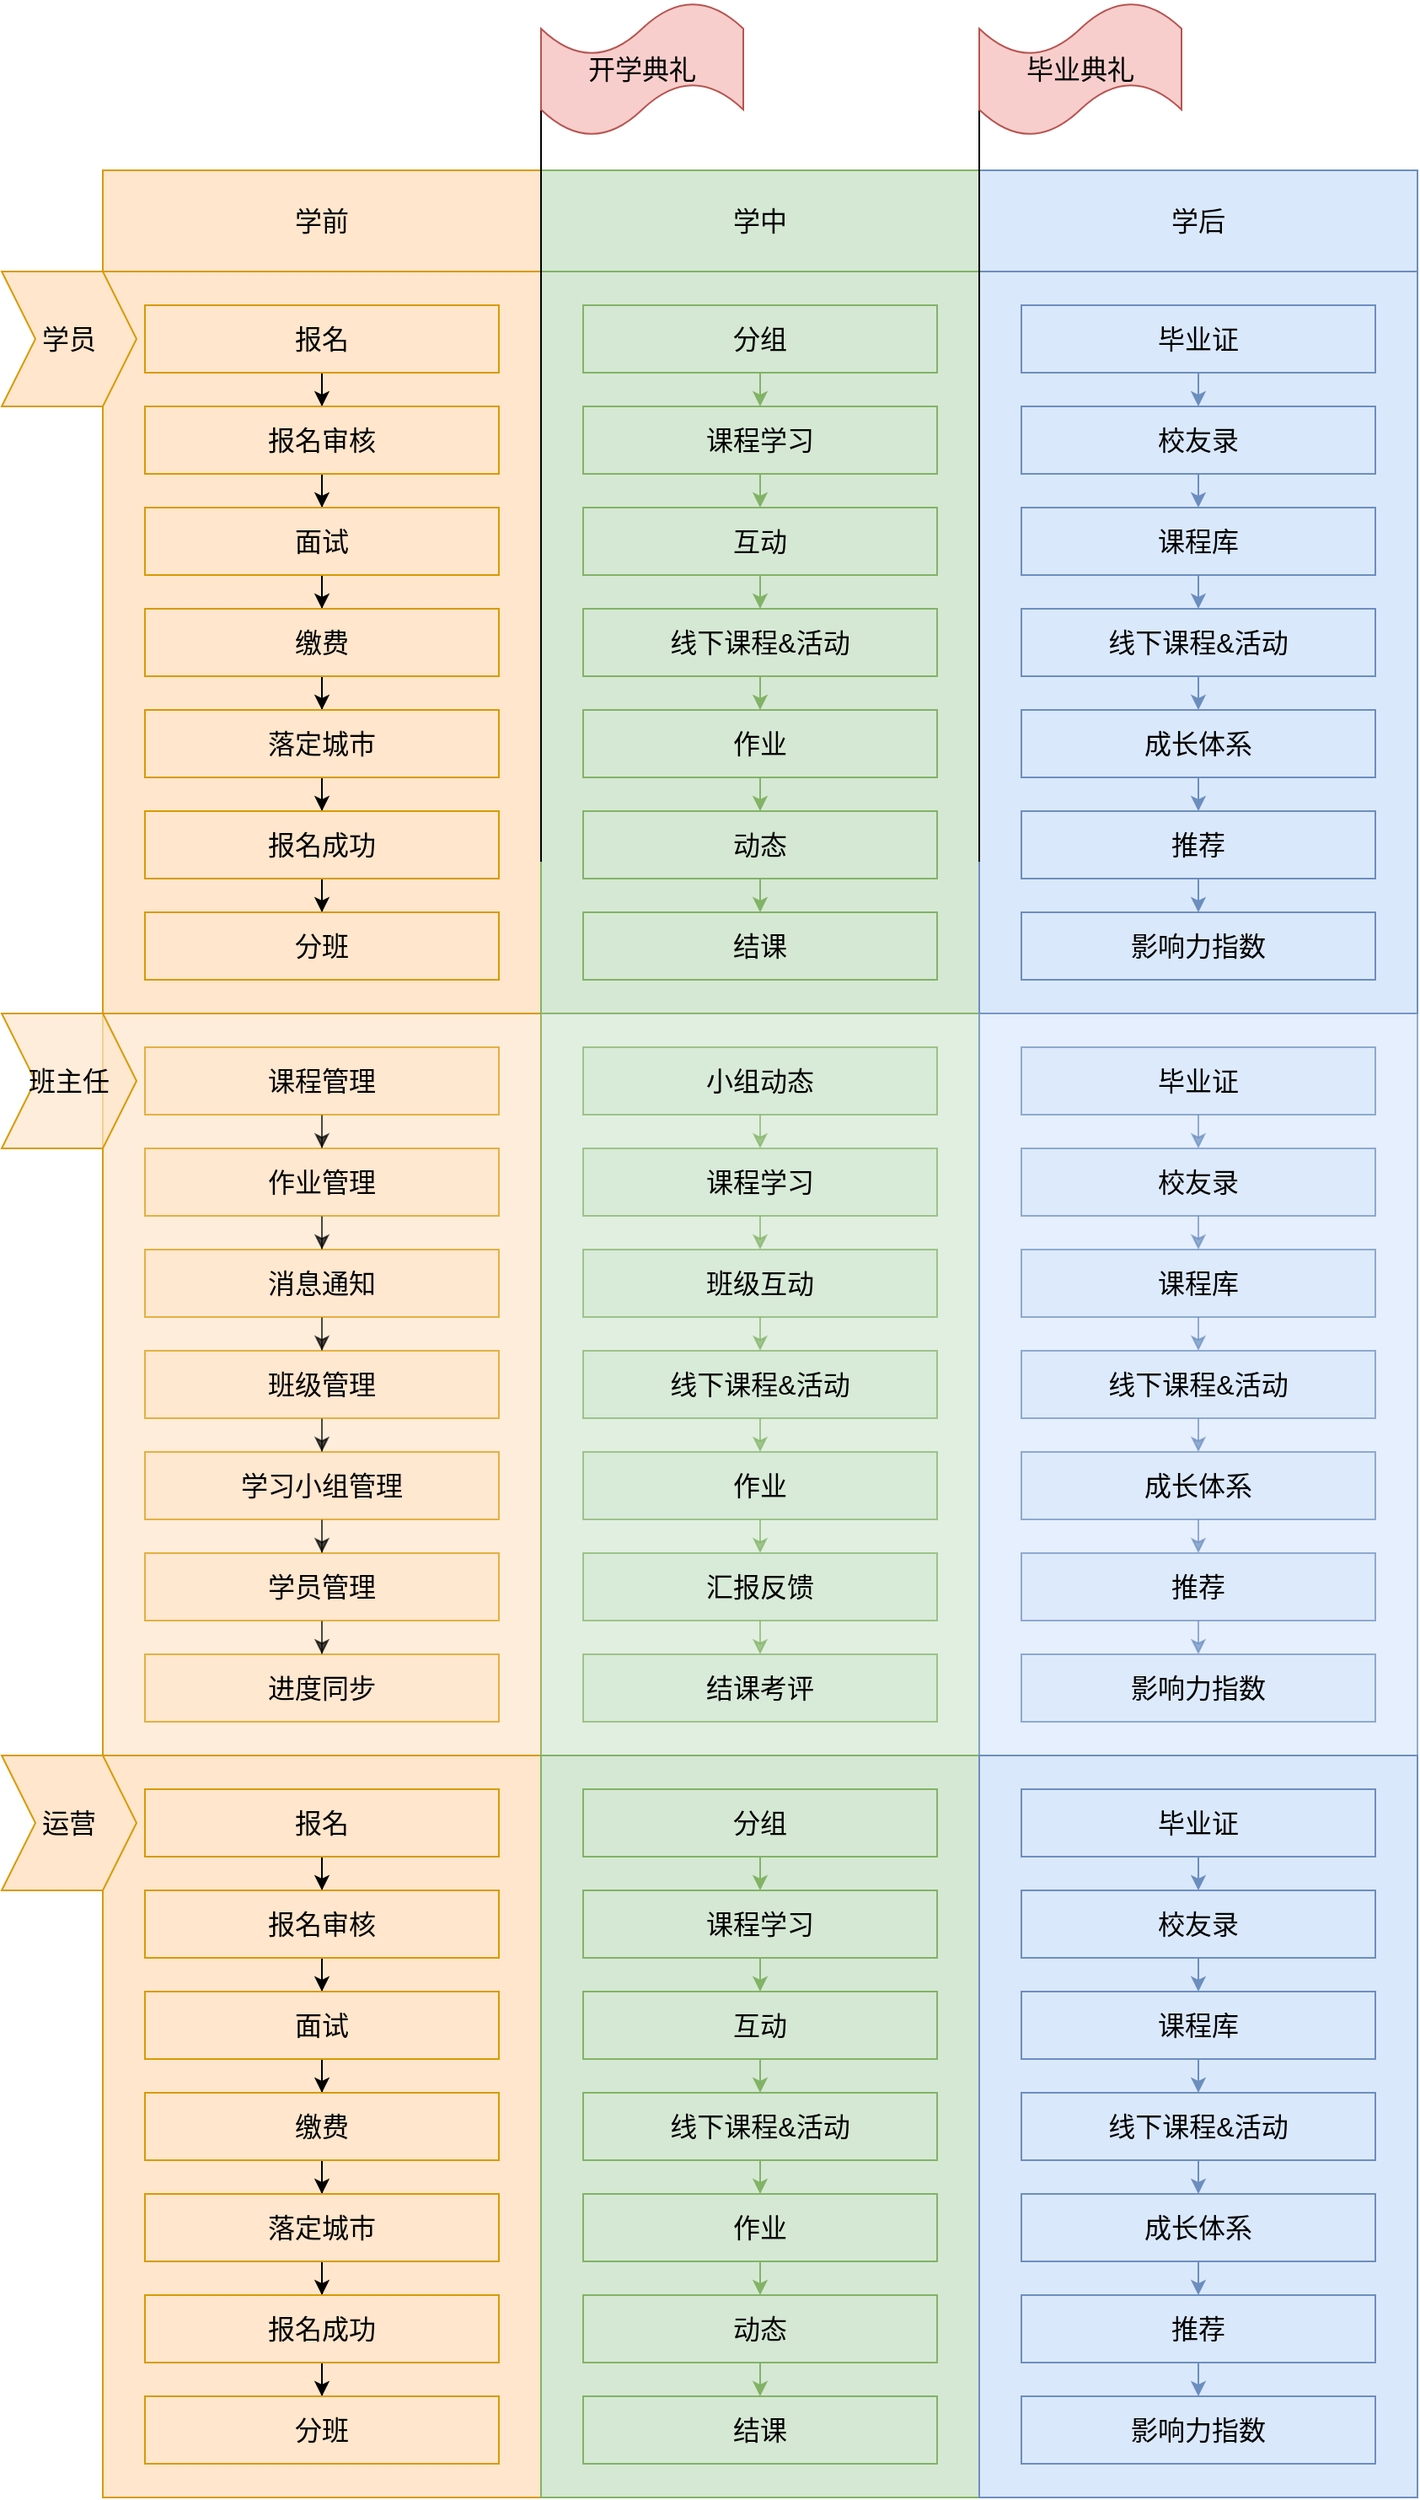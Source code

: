 <mxfile version="10.4.9" type="github"><diagram id="4RArZqrfZ94HjY8Z2qtp" name="第 1 页"><mxGraphModel dx="1926" dy="650" grid="1" gridSize="10" guides="1" tooltips="1" connect="1" arrows="1" fold="1" page="1" pageScale="1" pageWidth="827" pageHeight="1169" math="0" shadow="0"><root><mxCell id="0"/><mxCell id="1" parent="0"/><mxCell id="rx_fyqNEMt7b3Eymj_nM-1" value="" style="rounded=0;whiteSpace=wrap;html=1;fillColor=#ffe6cc;strokeColor=#d79b00;" vertex="1" parent="1"><mxGeometry x="20" y="180" width="260" height="440" as="geometry"/></mxCell><mxCell id="rx_fyqNEMt7b3Eymj_nM-2" value="" style="rounded=0;whiteSpace=wrap;html=1;fillColor=#d5e8d4;strokeColor=#82b366;" vertex="1" parent="1"><mxGeometry x="280" y="180" width="260" height="440" as="geometry"/></mxCell><mxCell id="rx_fyqNEMt7b3Eymj_nM-3" value="" style="rounded=0;whiteSpace=wrap;html=1;fillColor=#dae8fc;strokeColor=#6c8ebf;" vertex="1" parent="1"><mxGeometry x="540" y="180" width="260" height="440" as="geometry"/></mxCell><mxCell id="rx_fyqNEMt7b3Eymj_nM-7" value="学前" style="rounded=0;whiteSpace=wrap;html=1;fillColor=#ffe6cc;strokeColor=#d79b00;fontSize=16;" vertex="1" parent="1"><mxGeometry x="20" y="120" width="260" height="60" as="geometry"/></mxCell><mxCell id="rx_fyqNEMt7b3Eymj_nM-8" value="学中" style="rounded=0;whiteSpace=wrap;html=1;fillColor=#d5e8d4;strokeColor=#82b366;fontSize=16;" vertex="1" parent="1"><mxGeometry x="280" y="120" width="260" height="60" as="geometry"/></mxCell><mxCell id="rx_fyqNEMt7b3Eymj_nM-9" value="学后" style="rounded=0;whiteSpace=wrap;html=1;fillColor=#dae8fc;strokeColor=#6c8ebf;fontSize=16;" vertex="1" parent="1"><mxGeometry x="540" y="120" width="260" height="60" as="geometry"/></mxCell><mxCell id="rx_fyqNEMt7b3Eymj_nM-10" value="" style="endArrow=none;html=1;fontSize=16;" edge="1" parent="1"><mxGeometry width="50" height="50" relative="1" as="geometry"><mxPoint x="280" y="40" as="sourcePoint"/><mxPoint x="280" y="530" as="targetPoint"/></mxGeometry></mxCell><mxCell id="rx_fyqNEMt7b3Eymj_nM-11" value="" style="endArrow=none;html=1;fontSize=16;" edge="1" parent="1"><mxGeometry width="50" height="50" relative="1" as="geometry"><mxPoint x="540" y="40" as="sourcePoint"/><mxPoint x="540" y="530" as="targetPoint"/></mxGeometry></mxCell><mxCell id="rx_fyqNEMt7b3Eymj_nM-12" value="开学典礼" style="shape=tape;whiteSpace=wrap;html=1;fontSize=16;fillColor=#f8cecc;strokeColor=#b85450;" vertex="1" parent="1"><mxGeometry x="280" y="20" width="120" height="80" as="geometry"/></mxCell><mxCell id="rx_fyqNEMt7b3Eymj_nM-13" value="毕业典礼" style="shape=tape;whiteSpace=wrap;html=1;fontSize=16;fillColor=#f8cecc;strokeColor=#b85450;" vertex="1" parent="1"><mxGeometry x="540" y="20" width="120" height="80" as="geometry"/></mxCell><mxCell id="rx_fyqNEMt7b3Eymj_nM-14" value="学员" style="shape=step;perimeter=stepPerimeter;whiteSpace=wrap;html=1;fixedSize=1;fontSize=16;fillColor=#ffe6cc;strokeColor=#d79b00;" vertex="1" parent="1"><mxGeometry x="-40" y="180" width="80" height="80" as="geometry"/></mxCell><mxCell id="rx_fyqNEMt7b3Eymj_nM-18" value="" style="edgeStyle=orthogonalEdgeStyle;rounded=0;orthogonalLoop=1;jettySize=auto;html=1;fontSize=16;fontColor=#FF9999;" edge="1" parent="1" source="rx_fyqNEMt7b3Eymj_nM-15" target="rx_fyqNEMt7b3Eymj_nM-17"><mxGeometry relative="1" as="geometry"/></mxCell><mxCell id="rx_fyqNEMt7b3Eymj_nM-15" value="报名" style="rounded=0;whiteSpace=wrap;html=1;fontSize=16;fillColor=#ffe6cc;strokeColor=#d79b00;" vertex="1" parent="1"><mxGeometry x="45" y="200" width="210" height="40" as="geometry"/></mxCell><mxCell id="rx_fyqNEMt7b3Eymj_nM-20" value="" style="edgeStyle=orthogonalEdgeStyle;rounded=0;orthogonalLoop=1;jettySize=auto;html=1;fontSize=16;fontColor=#FF9999;" edge="1" parent="1" source="rx_fyqNEMt7b3Eymj_nM-17" target="rx_fyqNEMt7b3Eymj_nM-19"><mxGeometry relative="1" as="geometry"/></mxCell><mxCell id="rx_fyqNEMt7b3Eymj_nM-17" value="报名审核" style="rounded=0;whiteSpace=wrap;html=1;fontSize=16;fillColor=#ffe6cc;strokeColor=#d79b00;" vertex="1" parent="1"><mxGeometry x="45" y="260" width="210" height="40" as="geometry"/></mxCell><mxCell id="rx_fyqNEMt7b3Eymj_nM-22" value="" style="edgeStyle=orthogonalEdgeStyle;rounded=0;orthogonalLoop=1;jettySize=auto;html=1;fontSize=16;fontColor=#FF9999;" edge="1" parent="1" source="rx_fyqNEMt7b3Eymj_nM-19" target="rx_fyqNEMt7b3Eymj_nM-21"><mxGeometry relative="1" as="geometry"/></mxCell><mxCell id="rx_fyqNEMt7b3Eymj_nM-19" value="面试" style="rounded=0;whiteSpace=wrap;html=1;fontSize=16;fillColor=#ffe6cc;strokeColor=#d79b00;" vertex="1" parent="1"><mxGeometry x="45" y="320" width="210" height="40" as="geometry"/></mxCell><mxCell id="rx_fyqNEMt7b3Eymj_nM-24" value="" style="edgeStyle=orthogonalEdgeStyle;rounded=0;orthogonalLoop=1;jettySize=auto;html=1;fontSize=16;fontColor=#FF9999;" edge="1" parent="1" source="rx_fyqNEMt7b3Eymj_nM-21" target="rx_fyqNEMt7b3Eymj_nM-23"><mxGeometry relative="1" as="geometry"/></mxCell><mxCell id="rx_fyqNEMt7b3Eymj_nM-21" value="缴费" style="rounded=0;whiteSpace=wrap;html=1;fontSize=16;fillColor=#ffe6cc;strokeColor=#d79b00;" vertex="1" parent="1"><mxGeometry x="45" y="380" width="210" height="40" as="geometry"/></mxCell><mxCell id="rx_fyqNEMt7b3Eymj_nM-26" value="" style="edgeStyle=orthogonalEdgeStyle;rounded=0;orthogonalLoop=1;jettySize=auto;html=1;fontSize=16;fontColor=#FF9999;" edge="1" parent="1" source="rx_fyqNEMt7b3Eymj_nM-23" target="rx_fyqNEMt7b3Eymj_nM-25"><mxGeometry relative="1" as="geometry"/></mxCell><mxCell id="rx_fyqNEMt7b3Eymj_nM-23" value="落定城市" style="rounded=0;whiteSpace=wrap;html=1;fontSize=16;fillColor=#ffe6cc;strokeColor=#d79b00;" vertex="1" parent="1"><mxGeometry x="45" y="440" width="210" height="40" as="geometry"/></mxCell><mxCell id="rx_fyqNEMt7b3Eymj_nM-28" value="" style="edgeStyle=orthogonalEdgeStyle;rounded=0;orthogonalLoop=1;jettySize=auto;html=1;fontSize=16;fontColor=#FF9999;" edge="1" parent="1" source="rx_fyqNEMt7b3Eymj_nM-25" target="rx_fyqNEMt7b3Eymj_nM-27"><mxGeometry relative="1" as="geometry"/></mxCell><mxCell id="rx_fyqNEMt7b3Eymj_nM-25" value="报名成功" style="rounded=0;whiteSpace=wrap;html=1;fontSize=16;fillColor=#ffe6cc;strokeColor=#d79b00;" vertex="1" parent="1"><mxGeometry x="45" y="500" width="210" height="40" as="geometry"/></mxCell><mxCell id="rx_fyqNEMt7b3Eymj_nM-27" value="分班" style="rounded=0;whiteSpace=wrap;html=1;fontSize=16;fillColor=#ffe6cc;strokeColor=#d79b00;" vertex="1" parent="1"><mxGeometry x="45" y="560" width="210" height="40" as="geometry"/></mxCell><mxCell id="rx_fyqNEMt7b3Eymj_nM-38" style="edgeStyle=orthogonalEdgeStyle;rounded=0;orthogonalLoop=1;jettySize=auto;html=1;exitX=0.5;exitY=1;exitDx=0;exitDy=0;entryX=0.5;entryY=0;entryDx=0;entryDy=0;fontSize=16;fontColor=#FF9999;fillColor=#d5e8d4;strokeColor=#82b366;" edge="1" parent="1" source="rx_fyqNEMt7b3Eymj_nM-31" target="rx_fyqNEMt7b3Eymj_nM-32"><mxGeometry relative="1" as="geometry"/></mxCell><mxCell id="rx_fyqNEMt7b3Eymj_nM-31" value="分组" style="rounded=0;whiteSpace=wrap;html=1;fontSize=16;fillColor=#d5e8d4;strokeColor=#82b366;" vertex="1" parent="1"><mxGeometry x="305" y="200" width="210" height="40" as="geometry"/></mxCell><mxCell id="rx_fyqNEMt7b3Eymj_nM-40" style="edgeStyle=orthogonalEdgeStyle;rounded=0;orthogonalLoop=1;jettySize=auto;html=1;exitX=0.5;exitY=1;exitDx=0;exitDy=0;entryX=0.5;entryY=0;entryDx=0;entryDy=0;fontSize=16;fontColor=#FF9999;fillColor=#d5e8d4;strokeColor=#82b366;" edge="1" parent="1" source="rx_fyqNEMt7b3Eymj_nM-32" target="rx_fyqNEMt7b3Eymj_nM-33"><mxGeometry relative="1" as="geometry"/></mxCell><mxCell id="rx_fyqNEMt7b3Eymj_nM-32" value="课程学习" style="rounded=0;whiteSpace=wrap;html=1;fontSize=16;fillColor=#d5e8d4;strokeColor=#82b366;" vertex="1" parent="1"><mxGeometry x="305" y="260" width="210" height="40" as="geometry"/></mxCell><mxCell id="rx_fyqNEMt7b3Eymj_nM-41" style="edgeStyle=orthogonalEdgeStyle;rounded=0;orthogonalLoop=1;jettySize=auto;html=1;exitX=0.5;exitY=1;exitDx=0;exitDy=0;entryX=0.5;entryY=0;entryDx=0;entryDy=0;fontSize=16;fontColor=#FF9999;fillColor=#d5e8d4;strokeColor=#82b366;" edge="1" parent="1" source="rx_fyqNEMt7b3Eymj_nM-33" target="rx_fyqNEMt7b3Eymj_nM-34"><mxGeometry relative="1" as="geometry"/></mxCell><mxCell id="rx_fyqNEMt7b3Eymj_nM-33" value="互动" style="rounded=0;whiteSpace=wrap;html=1;fontSize=16;fillColor=#d5e8d4;strokeColor=#82b366;" vertex="1" parent="1"><mxGeometry x="305" y="320" width="210" height="40" as="geometry"/></mxCell><mxCell id="rx_fyqNEMt7b3Eymj_nM-42" style="edgeStyle=orthogonalEdgeStyle;rounded=0;orthogonalLoop=1;jettySize=auto;html=1;exitX=0.5;exitY=1;exitDx=0;exitDy=0;entryX=0.5;entryY=0;entryDx=0;entryDy=0;fontSize=16;fontColor=#FF9999;fillColor=#d5e8d4;strokeColor=#82b366;" edge="1" parent="1" source="rx_fyqNEMt7b3Eymj_nM-34" target="rx_fyqNEMt7b3Eymj_nM-35"><mxGeometry relative="1" as="geometry"/></mxCell><mxCell id="rx_fyqNEMt7b3Eymj_nM-34" value="线下课程&amp;amp;活动" style="rounded=0;whiteSpace=wrap;html=1;fontSize=16;fillColor=#d5e8d4;strokeColor=#82b366;" vertex="1" parent="1"><mxGeometry x="305" y="380" width="210" height="40" as="geometry"/></mxCell><mxCell id="rx_fyqNEMt7b3Eymj_nM-43" style="edgeStyle=orthogonalEdgeStyle;rounded=0;orthogonalLoop=1;jettySize=auto;html=1;exitX=0.5;exitY=1;exitDx=0;exitDy=0;entryX=0.5;entryY=0;entryDx=0;entryDy=0;fontSize=16;fontColor=#FF9999;fillColor=#d5e8d4;strokeColor=#82b366;" edge="1" parent="1" source="rx_fyqNEMt7b3Eymj_nM-35" target="rx_fyqNEMt7b3Eymj_nM-36"><mxGeometry relative="1" as="geometry"/></mxCell><mxCell id="rx_fyqNEMt7b3Eymj_nM-35" value="作业" style="rounded=0;whiteSpace=wrap;html=1;fontSize=16;fillColor=#d5e8d4;strokeColor=#82b366;" vertex="1" parent="1"><mxGeometry x="305" y="440" width="210" height="40" as="geometry"/></mxCell><mxCell id="rx_fyqNEMt7b3Eymj_nM-44" style="edgeStyle=orthogonalEdgeStyle;rounded=0;orthogonalLoop=1;jettySize=auto;html=1;exitX=0.5;exitY=1;exitDx=0;exitDy=0;entryX=0.5;entryY=0;entryDx=0;entryDy=0;fontSize=16;fontColor=#FF9999;fillColor=#d5e8d4;strokeColor=#82b366;" edge="1" parent="1" source="rx_fyqNEMt7b3Eymj_nM-36" target="rx_fyqNEMt7b3Eymj_nM-37"><mxGeometry relative="1" as="geometry"/></mxCell><mxCell id="rx_fyqNEMt7b3Eymj_nM-36" value="动态" style="rounded=0;whiteSpace=wrap;html=1;fontSize=16;fillColor=#d5e8d4;strokeColor=#82b366;" vertex="1" parent="1"><mxGeometry x="305" y="500" width="210" height="40" as="geometry"/></mxCell><mxCell id="rx_fyqNEMt7b3Eymj_nM-37" value="结课" style="rounded=0;whiteSpace=wrap;html=1;fontSize=16;fillColor=#d5e8d4;strokeColor=#82b366;" vertex="1" parent="1"><mxGeometry x="305" y="560" width="210" height="40" as="geometry"/></mxCell><mxCell id="rx_fyqNEMt7b3Eymj_nM-62" style="edgeStyle=orthogonalEdgeStyle;rounded=0;orthogonalLoop=1;jettySize=auto;html=1;exitX=0.5;exitY=1;exitDx=0;exitDy=0;entryX=0.5;entryY=0;entryDx=0;entryDy=0;fontSize=16;fontColor=#FF9999;fillColor=#dae8fc;strokeColor=#6c8ebf;" edge="1" source="rx_fyqNEMt7b3Eymj_nM-63" target="rx_fyqNEMt7b3Eymj_nM-65" parent="1"><mxGeometry relative="1" as="geometry"/></mxCell><mxCell id="rx_fyqNEMt7b3Eymj_nM-63" value="毕业证" style="rounded=0;whiteSpace=wrap;html=1;fontSize=16;fillColor=#dae8fc;strokeColor=#6c8ebf;" vertex="1" parent="1"><mxGeometry x="565" y="200" width="210" height="40" as="geometry"/></mxCell><mxCell id="rx_fyqNEMt7b3Eymj_nM-64" style="edgeStyle=orthogonalEdgeStyle;rounded=0;orthogonalLoop=1;jettySize=auto;html=1;exitX=0.5;exitY=1;exitDx=0;exitDy=0;entryX=0.5;entryY=0;entryDx=0;entryDy=0;fontSize=16;fontColor=#FF9999;fillColor=#dae8fc;strokeColor=#6c8ebf;" edge="1" source="rx_fyqNEMt7b3Eymj_nM-65" target="rx_fyqNEMt7b3Eymj_nM-67" parent="1"><mxGeometry relative="1" as="geometry"/></mxCell><mxCell id="rx_fyqNEMt7b3Eymj_nM-65" value="校友录" style="rounded=0;whiteSpace=wrap;html=1;fontSize=16;fillColor=#dae8fc;strokeColor=#6c8ebf;" vertex="1" parent="1"><mxGeometry x="565" y="260" width="210" height="40" as="geometry"/></mxCell><mxCell id="rx_fyqNEMt7b3Eymj_nM-66" style="edgeStyle=orthogonalEdgeStyle;rounded=0;orthogonalLoop=1;jettySize=auto;html=1;exitX=0.5;exitY=1;exitDx=0;exitDy=0;entryX=0.5;entryY=0;entryDx=0;entryDy=0;fontSize=16;fontColor=#FF9999;fillColor=#dae8fc;strokeColor=#6c8ebf;" edge="1" source="rx_fyqNEMt7b3Eymj_nM-67" target="rx_fyqNEMt7b3Eymj_nM-69" parent="1"><mxGeometry relative="1" as="geometry"/></mxCell><mxCell id="rx_fyqNEMt7b3Eymj_nM-67" value="课程库" style="rounded=0;whiteSpace=wrap;html=1;fontSize=16;fillColor=#dae8fc;strokeColor=#6c8ebf;" vertex="1" parent="1"><mxGeometry x="565" y="320" width="210" height="40" as="geometry"/></mxCell><mxCell id="rx_fyqNEMt7b3Eymj_nM-68" style="edgeStyle=orthogonalEdgeStyle;rounded=0;orthogonalLoop=1;jettySize=auto;html=1;exitX=0.5;exitY=1;exitDx=0;exitDy=0;entryX=0.5;entryY=0;entryDx=0;entryDy=0;fontSize=16;fontColor=#FF9999;fillColor=#dae8fc;strokeColor=#6c8ebf;" edge="1" source="rx_fyqNEMt7b3Eymj_nM-69" target="rx_fyqNEMt7b3Eymj_nM-71" parent="1"><mxGeometry relative="1" as="geometry"/></mxCell><mxCell id="rx_fyqNEMt7b3Eymj_nM-69" value="线下课程&amp;amp;活动" style="rounded=0;whiteSpace=wrap;html=1;fontSize=16;fillColor=#dae8fc;strokeColor=#6c8ebf;" vertex="1" parent="1"><mxGeometry x="565" y="380" width="210" height="40" as="geometry"/></mxCell><mxCell id="rx_fyqNEMt7b3Eymj_nM-70" style="edgeStyle=orthogonalEdgeStyle;rounded=0;orthogonalLoop=1;jettySize=auto;html=1;exitX=0.5;exitY=1;exitDx=0;exitDy=0;entryX=0.5;entryY=0;entryDx=0;entryDy=0;fontSize=16;fontColor=#FF9999;fillColor=#dae8fc;strokeColor=#6c8ebf;" edge="1" source="rx_fyqNEMt7b3Eymj_nM-71" target="rx_fyqNEMt7b3Eymj_nM-73" parent="1"><mxGeometry relative="1" as="geometry"/></mxCell><mxCell id="rx_fyqNEMt7b3Eymj_nM-71" value="成长体系" style="rounded=0;whiteSpace=wrap;html=1;fontSize=16;fillColor=#dae8fc;strokeColor=#6c8ebf;" vertex="1" parent="1"><mxGeometry x="565" y="440" width="210" height="40" as="geometry"/></mxCell><mxCell id="rx_fyqNEMt7b3Eymj_nM-72" style="edgeStyle=orthogonalEdgeStyle;rounded=0;orthogonalLoop=1;jettySize=auto;html=1;exitX=0.5;exitY=1;exitDx=0;exitDy=0;entryX=0.5;entryY=0;entryDx=0;entryDy=0;fontSize=16;fontColor=#FF9999;fillColor=#dae8fc;strokeColor=#6c8ebf;" edge="1" source="rx_fyqNEMt7b3Eymj_nM-73" target="rx_fyqNEMt7b3Eymj_nM-74" parent="1"><mxGeometry relative="1" as="geometry"/></mxCell><mxCell id="rx_fyqNEMt7b3Eymj_nM-73" value="推荐" style="rounded=0;whiteSpace=wrap;html=1;fontSize=16;fillColor=#dae8fc;strokeColor=#6c8ebf;" vertex="1" parent="1"><mxGeometry x="565" y="500" width="210" height="40" as="geometry"/></mxCell><mxCell id="rx_fyqNEMt7b3Eymj_nM-74" value="影响力指数" style="rounded=0;whiteSpace=wrap;html=1;fontSize=16;fillColor=#dae8fc;strokeColor=#6c8ebf;" vertex="1" parent="1"><mxGeometry x="565" y="560" width="210" height="40" as="geometry"/></mxCell><mxCell id="rx_fyqNEMt7b3Eymj_nM-77" value="" style="rounded=0;whiteSpace=wrap;html=1;fillColor=#ffe6cc;strokeColor=#d79b00;fillOpacity=70;" vertex="1" parent="1"><mxGeometry x="20" y="620" width="260" height="440" as="geometry"/></mxCell><mxCell id="rx_fyqNEMt7b3Eymj_nM-78" value="" style="rounded=0;whiteSpace=wrap;html=1;fillColor=#d5e8d4;strokeColor=#82b366;opacity=70;" vertex="1" parent="1"><mxGeometry x="280" y="620" width="260" height="440" as="geometry"/></mxCell><mxCell id="rx_fyqNEMt7b3Eymj_nM-79" value="" style="rounded=0;whiteSpace=wrap;html=1;fillColor=#dae8fc;strokeColor=#6c8ebf;opacity=70;" vertex="1" parent="1"><mxGeometry x="540" y="620" width="260" height="440" as="geometry"/></mxCell><mxCell id="rx_fyqNEMt7b3Eymj_nM-80" value="班主任" style="shape=step;perimeter=stepPerimeter;whiteSpace=wrap;html=1;fixedSize=1;fontSize=16;fillColor=#ffe6cc;strokeColor=#d79b00;fillOpacity=70;" vertex="1" parent="1"><mxGeometry x="-40" y="620" width="80" height="80" as="geometry"/></mxCell><mxCell id="rx_fyqNEMt7b3Eymj_nM-81" value="" style="edgeStyle=orthogonalEdgeStyle;rounded=0;orthogonalLoop=1;jettySize=auto;html=1;fontSize=16;fontColor=#FF9999;opacity=70;" edge="1" source="rx_fyqNEMt7b3Eymj_nM-82" target="rx_fyqNEMt7b3Eymj_nM-84" parent="1"><mxGeometry relative="1" as="geometry"/></mxCell><mxCell id="rx_fyqNEMt7b3Eymj_nM-82" value="课程管理" style="rounded=0;whiteSpace=wrap;html=1;fontSize=16;fillColor=#ffe6cc;strokeColor=#d79b00;opacity=70;" vertex="1" parent="1"><mxGeometry x="45" y="640" width="210" height="40" as="geometry"/></mxCell><mxCell id="rx_fyqNEMt7b3Eymj_nM-83" value="" style="edgeStyle=orthogonalEdgeStyle;rounded=0;orthogonalLoop=1;jettySize=auto;html=1;fontSize=16;fontColor=#FF9999;opacity=70;" edge="1" source="rx_fyqNEMt7b3Eymj_nM-84" target="rx_fyqNEMt7b3Eymj_nM-86" parent="1"><mxGeometry relative="1" as="geometry"/></mxCell><mxCell id="rx_fyqNEMt7b3Eymj_nM-84" value="作业管理" style="rounded=0;whiteSpace=wrap;html=1;fontSize=16;fillColor=#ffe6cc;strokeColor=#d79b00;opacity=70;" vertex="1" parent="1"><mxGeometry x="45" y="700" width="210" height="40" as="geometry"/></mxCell><mxCell id="rx_fyqNEMt7b3Eymj_nM-85" value="" style="edgeStyle=orthogonalEdgeStyle;rounded=0;orthogonalLoop=1;jettySize=auto;html=1;fontSize=16;fontColor=#FF9999;opacity=70;" edge="1" source="rx_fyqNEMt7b3Eymj_nM-86" target="rx_fyqNEMt7b3Eymj_nM-88" parent="1"><mxGeometry relative="1" as="geometry"/></mxCell><mxCell id="rx_fyqNEMt7b3Eymj_nM-86" value="消息通知" style="rounded=0;whiteSpace=wrap;html=1;fontSize=16;fillColor=#ffe6cc;strokeColor=#d79b00;opacity=70;" vertex="1" parent="1"><mxGeometry x="45" y="760" width="210" height="40" as="geometry"/></mxCell><mxCell id="rx_fyqNEMt7b3Eymj_nM-87" value="" style="edgeStyle=orthogonalEdgeStyle;rounded=0;orthogonalLoop=1;jettySize=auto;html=1;fontSize=16;fontColor=#FF9999;opacity=70;" edge="1" source="rx_fyqNEMt7b3Eymj_nM-88" target="rx_fyqNEMt7b3Eymj_nM-90" parent="1"><mxGeometry relative="1" as="geometry"/></mxCell><mxCell id="rx_fyqNEMt7b3Eymj_nM-88" value="班级管理" style="rounded=0;whiteSpace=wrap;html=1;fontSize=16;fillColor=#ffe6cc;strokeColor=#d79b00;opacity=70;" vertex="1" parent="1"><mxGeometry x="45" y="820" width="210" height="40" as="geometry"/></mxCell><mxCell id="rx_fyqNEMt7b3Eymj_nM-89" value="" style="edgeStyle=orthogonalEdgeStyle;rounded=0;orthogonalLoop=1;jettySize=auto;html=1;fontSize=16;fontColor=#FF9999;opacity=70;" edge="1" source="rx_fyqNEMt7b3Eymj_nM-90" target="rx_fyqNEMt7b3Eymj_nM-92" parent="1"><mxGeometry relative="1" as="geometry"/></mxCell><mxCell id="rx_fyqNEMt7b3Eymj_nM-90" value="学习小组管理" style="rounded=0;whiteSpace=wrap;html=1;fontSize=16;fillColor=#ffe6cc;strokeColor=#d79b00;opacity=70;" vertex="1" parent="1"><mxGeometry x="45" y="880" width="210" height="40" as="geometry"/></mxCell><mxCell id="rx_fyqNEMt7b3Eymj_nM-91" value="" style="edgeStyle=orthogonalEdgeStyle;rounded=0;orthogonalLoop=1;jettySize=auto;html=1;fontSize=16;fontColor=#FF9999;opacity=70;" edge="1" source="rx_fyqNEMt7b3Eymj_nM-92" target="rx_fyqNEMt7b3Eymj_nM-93" parent="1"><mxGeometry relative="1" as="geometry"/></mxCell><mxCell id="rx_fyqNEMt7b3Eymj_nM-92" value="学员管理" style="rounded=0;whiteSpace=wrap;html=1;fontSize=16;fillColor=#ffe6cc;strokeColor=#d79b00;opacity=70;" vertex="1" parent="1"><mxGeometry x="45" y="940" width="210" height="40" as="geometry"/></mxCell><mxCell id="rx_fyqNEMt7b3Eymj_nM-93" value="进度同步" style="rounded=0;whiteSpace=wrap;html=1;fontSize=16;fillColor=#ffe6cc;strokeColor=#d79b00;opacity=70;" vertex="1" parent="1"><mxGeometry x="45" y="1000" width="210" height="40" as="geometry"/></mxCell><mxCell id="rx_fyqNEMt7b3Eymj_nM-94" style="edgeStyle=orthogonalEdgeStyle;rounded=0;orthogonalLoop=1;jettySize=auto;html=1;exitX=0.5;exitY=1;exitDx=0;exitDy=0;entryX=0.5;entryY=0;entryDx=0;entryDy=0;fontSize=16;fontColor=#FF9999;fillColor=#d5e8d4;strokeColor=#82b366;opacity=70;" edge="1" source="rx_fyqNEMt7b3Eymj_nM-95" target="rx_fyqNEMt7b3Eymj_nM-97" parent="1"><mxGeometry relative="1" as="geometry"/></mxCell><mxCell id="rx_fyqNEMt7b3Eymj_nM-95" value="小组动态" style="rounded=0;whiteSpace=wrap;html=1;fontSize=16;fillColor=#d5e8d4;strokeColor=#82b366;opacity=70;" vertex="1" parent="1"><mxGeometry x="305" y="640" width="210" height="40" as="geometry"/></mxCell><mxCell id="rx_fyqNEMt7b3Eymj_nM-96" style="edgeStyle=orthogonalEdgeStyle;rounded=0;orthogonalLoop=1;jettySize=auto;html=1;exitX=0.5;exitY=1;exitDx=0;exitDy=0;entryX=0.5;entryY=0;entryDx=0;entryDy=0;fontSize=16;fontColor=#FF9999;fillColor=#d5e8d4;strokeColor=#82b366;opacity=70;" edge="1" source="rx_fyqNEMt7b3Eymj_nM-97" target="rx_fyqNEMt7b3Eymj_nM-99" parent="1"><mxGeometry relative="1" as="geometry"/></mxCell><mxCell id="rx_fyqNEMt7b3Eymj_nM-97" value="课程学习" style="rounded=0;whiteSpace=wrap;html=1;fontSize=16;fillColor=#d5e8d4;strokeColor=#82b366;opacity=70;" vertex="1" parent="1"><mxGeometry x="305" y="700" width="210" height="40" as="geometry"/></mxCell><mxCell id="rx_fyqNEMt7b3Eymj_nM-98" style="edgeStyle=orthogonalEdgeStyle;rounded=0;orthogonalLoop=1;jettySize=auto;html=1;exitX=0.5;exitY=1;exitDx=0;exitDy=0;entryX=0.5;entryY=0;entryDx=0;entryDy=0;fontSize=16;fontColor=#FF9999;fillColor=#d5e8d4;strokeColor=#82b366;opacity=70;" edge="1" source="rx_fyqNEMt7b3Eymj_nM-99" target="rx_fyqNEMt7b3Eymj_nM-101" parent="1"><mxGeometry relative="1" as="geometry"/></mxCell><mxCell id="rx_fyqNEMt7b3Eymj_nM-99" value="班级互动" style="rounded=0;whiteSpace=wrap;html=1;fontSize=16;fillColor=#d5e8d4;strokeColor=#82b366;opacity=70;" vertex="1" parent="1"><mxGeometry x="305" y="760" width="210" height="40" as="geometry"/></mxCell><mxCell id="rx_fyqNEMt7b3Eymj_nM-100" style="edgeStyle=orthogonalEdgeStyle;rounded=0;orthogonalLoop=1;jettySize=auto;html=1;exitX=0.5;exitY=1;exitDx=0;exitDy=0;entryX=0.5;entryY=0;entryDx=0;entryDy=0;fontSize=16;fontColor=#FF9999;fillColor=#d5e8d4;strokeColor=#82b366;opacity=70;" edge="1" source="rx_fyqNEMt7b3Eymj_nM-101" target="rx_fyqNEMt7b3Eymj_nM-103" parent="1"><mxGeometry relative="1" as="geometry"/></mxCell><mxCell id="rx_fyqNEMt7b3Eymj_nM-101" value="线下课程&amp;amp;活动" style="rounded=0;whiteSpace=wrap;html=1;fontSize=16;fillColor=#d5e8d4;strokeColor=#82b366;opacity=70;" vertex="1" parent="1"><mxGeometry x="305" y="820" width="210" height="40" as="geometry"/></mxCell><mxCell id="rx_fyqNEMt7b3Eymj_nM-102" style="edgeStyle=orthogonalEdgeStyle;rounded=0;orthogonalLoop=1;jettySize=auto;html=1;exitX=0.5;exitY=1;exitDx=0;exitDy=0;entryX=0.5;entryY=0;entryDx=0;entryDy=0;fontSize=16;fontColor=#FF9999;fillColor=#d5e8d4;strokeColor=#82b366;opacity=70;" edge="1" source="rx_fyqNEMt7b3Eymj_nM-103" target="rx_fyqNEMt7b3Eymj_nM-105" parent="1"><mxGeometry relative="1" as="geometry"/></mxCell><mxCell id="rx_fyqNEMt7b3Eymj_nM-103" value="作业" style="rounded=0;whiteSpace=wrap;html=1;fontSize=16;fillColor=#d5e8d4;strokeColor=#82b366;opacity=70;" vertex="1" parent="1"><mxGeometry x="305" y="880" width="210" height="40" as="geometry"/></mxCell><mxCell id="rx_fyqNEMt7b3Eymj_nM-104" style="edgeStyle=orthogonalEdgeStyle;rounded=0;orthogonalLoop=1;jettySize=auto;html=1;exitX=0.5;exitY=1;exitDx=0;exitDy=0;entryX=0.5;entryY=0;entryDx=0;entryDy=0;fontSize=16;fontColor=#FF9999;fillColor=#d5e8d4;strokeColor=#82b366;opacity=70;" edge="1" source="rx_fyqNEMt7b3Eymj_nM-105" target="rx_fyqNEMt7b3Eymj_nM-106" parent="1"><mxGeometry relative="1" as="geometry"/></mxCell><mxCell id="rx_fyqNEMt7b3Eymj_nM-105" value="汇报反馈" style="rounded=0;whiteSpace=wrap;html=1;fontSize=16;fillColor=#d5e8d4;strokeColor=#82b366;opacity=70;" vertex="1" parent="1"><mxGeometry x="305" y="940" width="210" height="40" as="geometry"/></mxCell><mxCell id="rx_fyqNEMt7b3Eymj_nM-106" value="结课考评" style="rounded=0;whiteSpace=wrap;html=1;fontSize=16;fillColor=#d5e8d4;strokeColor=#82b366;opacity=70;" vertex="1" parent="1"><mxGeometry x="305" y="1000" width="210" height="40" as="geometry"/></mxCell><mxCell id="rx_fyqNEMt7b3Eymj_nM-107" style="edgeStyle=orthogonalEdgeStyle;rounded=0;orthogonalLoop=1;jettySize=auto;html=1;exitX=0.5;exitY=1;exitDx=0;exitDy=0;entryX=0.5;entryY=0;entryDx=0;entryDy=0;fontSize=16;fontColor=#FF9999;fillColor=#dae8fc;strokeColor=#6c8ebf;opacity=70;" edge="1" source="rx_fyqNEMt7b3Eymj_nM-108" target="rx_fyqNEMt7b3Eymj_nM-110" parent="1"><mxGeometry relative="1" as="geometry"/></mxCell><mxCell id="rx_fyqNEMt7b3Eymj_nM-108" value="毕业证" style="rounded=0;whiteSpace=wrap;html=1;fontSize=16;fillColor=#dae8fc;strokeColor=#6c8ebf;opacity=70;" vertex="1" parent="1"><mxGeometry x="565" y="640" width="210" height="40" as="geometry"/></mxCell><mxCell id="rx_fyqNEMt7b3Eymj_nM-109" style="edgeStyle=orthogonalEdgeStyle;rounded=0;orthogonalLoop=1;jettySize=auto;html=1;exitX=0.5;exitY=1;exitDx=0;exitDy=0;entryX=0.5;entryY=0;entryDx=0;entryDy=0;fontSize=16;fontColor=#FF9999;fillColor=#dae8fc;strokeColor=#6c8ebf;opacity=70;" edge="1" source="rx_fyqNEMt7b3Eymj_nM-110" target="rx_fyqNEMt7b3Eymj_nM-112" parent="1"><mxGeometry relative="1" as="geometry"/></mxCell><mxCell id="rx_fyqNEMt7b3Eymj_nM-110" value="校友录" style="rounded=0;whiteSpace=wrap;html=1;fontSize=16;fillColor=#dae8fc;strokeColor=#6c8ebf;opacity=70;" vertex="1" parent="1"><mxGeometry x="565" y="700" width="210" height="40" as="geometry"/></mxCell><mxCell id="rx_fyqNEMt7b3Eymj_nM-111" style="edgeStyle=orthogonalEdgeStyle;rounded=0;orthogonalLoop=1;jettySize=auto;html=1;exitX=0.5;exitY=1;exitDx=0;exitDy=0;entryX=0.5;entryY=0;entryDx=0;entryDy=0;fontSize=16;fontColor=#FF9999;fillColor=#dae8fc;strokeColor=#6c8ebf;opacity=70;" edge="1" source="rx_fyqNEMt7b3Eymj_nM-112" target="rx_fyqNEMt7b3Eymj_nM-114" parent="1"><mxGeometry relative="1" as="geometry"/></mxCell><mxCell id="rx_fyqNEMt7b3Eymj_nM-112" value="课程库" style="rounded=0;whiteSpace=wrap;html=1;fontSize=16;fillColor=#dae8fc;strokeColor=#6c8ebf;opacity=70;" vertex="1" parent="1"><mxGeometry x="565" y="760" width="210" height="40" as="geometry"/></mxCell><mxCell id="rx_fyqNEMt7b3Eymj_nM-113" style="edgeStyle=orthogonalEdgeStyle;rounded=0;orthogonalLoop=1;jettySize=auto;html=1;exitX=0.5;exitY=1;exitDx=0;exitDy=0;entryX=0.5;entryY=0;entryDx=0;entryDy=0;fontSize=16;fontColor=#FF9999;fillColor=#dae8fc;strokeColor=#6c8ebf;opacity=70;" edge="1" source="rx_fyqNEMt7b3Eymj_nM-114" target="rx_fyqNEMt7b3Eymj_nM-116" parent="1"><mxGeometry relative="1" as="geometry"/></mxCell><mxCell id="rx_fyqNEMt7b3Eymj_nM-114" value="线下课程&amp;amp;活动" style="rounded=0;whiteSpace=wrap;html=1;fontSize=16;fillColor=#dae8fc;strokeColor=#6c8ebf;opacity=70;" vertex="1" parent="1"><mxGeometry x="565" y="820" width="210" height="40" as="geometry"/></mxCell><mxCell id="rx_fyqNEMt7b3Eymj_nM-115" style="edgeStyle=orthogonalEdgeStyle;rounded=0;orthogonalLoop=1;jettySize=auto;html=1;exitX=0.5;exitY=1;exitDx=0;exitDy=0;entryX=0.5;entryY=0;entryDx=0;entryDy=0;fontSize=16;fontColor=#FF9999;fillColor=#dae8fc;strokeColor=#6c8ebf;opacity=70;" edge="1" source="rx_fyqNEMt7b3Eymj_nM-116" target="rx_fyqNEMt7b3Eymj_nM-118" parent="1"><mxGeometry relative="1" as="geometry"/></mxCell><mxCell id="rx_fyqNEMt7b3Eymj_nM-116" value="成长体系" style="rounded=0;whiteSpace=wrap;html=1;fontSize=16;fillColor=#dae8fc;strokeColor=#6c8ebf;opacity=70;" vertex="1" parent="1"><mxGeometry x="565" y="880" width="210" height="40" as="geometry"/></mxCell><mxCell id="rx_fyqNEMt7b3Eymj_nM-117" style="edgeStyle=orthogonalEdgeStyle;rounded=0;orthogonalLoop=1;jettySize=auto;html=1;exitX=0.5;exitY=1;exitDx=0;exitDy=0;entryX=0.5;entryY=0;entryDx=0;entryDy=0;fontSize=16;fontColor=#FF9999;fillColor=#dae8fc;strokeColor=#6c8ebf;opacity=70;" edge="1" source="rx_fyqNEMt7b3Eymj_nM-118" target="rx_fyqNEMt7b3Eymj_nM-119" parent="1"><mxGeometry relative="1" as="geometry"/></mxCell><mxCell id="rx_fyqNEMt7b3Eymj_nM-118" value="推荐" style="rounded=0;whiteSpace=wrap;html=1;fontSize=16;fillColor=#dae8fc;strokeColor=#6c8ebf;opacity=70;" vertex="1" parent="1"><mxGeometry x="565" y="940" width="210" height="40" as="geometry"/></mxCell><mxCell id="rx_fyqNEMt7b3Eymj_nM-119" value="影响力指数" style="rounded=0;whiteSpace=wrap;html=1;fontSize=16;fillColor=#dae8fc;strokeColor=#6c8ebf;opacity=70;" vertex="1" parent="1"><mxGeometry x="565" y="1000" width="210" height="40" as="geometry"/></mxCell><mxCell id="rx_fyqNEMt7b3Eymj_nM-122" value="" style="rounded=0;whiteSpace=wrap;html=1;fillColor=#ffe6cc;strokeColor=#d79b00;" vertex="1" parent="1"><mxGeometry x="20" y="1060" width="260" height="440" as="geometry"/></mxCell><mxCell id="rx_fyqNEMt7b3Eymj_nM-123" value="" style="rounded=0;whiteSpace=wrap;html=1;fillColor=#d5e8d4;strokeColor=#82b366;" vertex="1" parent="1"><mxGeometry x="280" y="1060" width="260" height="440" as="geometry"/></mxCell><mxCell id="rx_fyqNEMt7b3Eymj_nM-124" value="" style="rounded=0;whiteSpace=wrap;html=1;fillColor=#dae8fc;strokeColor=#6c8ebf;" vertex="1" parent="1"><mxGeometry x="540" y="1060" width="260" height="440" as="geometry"/></mxCell><mxCell id="rx_fyqNEMt7b3Eymj_nM-125" value="运营" style="shape=step;perimeter=stepPerimeter;whiteSpace=wrap;html=1;fixedSize=1;fontSize=16;fillColor=#ffe6cc;strokeColor=#d79b00;" vertex="1" parent="1"><mxGeometry x="-40" y="1060" width="80" height="80" as="geometry"/></mxCell><mxCell id="rx_fyqNEMt7b3Eymj_nM-126" value="" style="edgeStyle=orthogonalEdgeStyle;rounded=0;orthogonalLoop=1;jettySize=auto;html=1;fontSize=16;fontColor=#FF9999;" edge="1" source="rx_fyqNEMt7b3Eymj_nM-127" target="rx_fyqNEMt7b3Eymj_nM-129" parent="1"><mxGeometry relative="1" as="geometry"/></mxCell><mxCell id="rx_fyqNEMt7b3Eymj_nM-127" value="报名" style="rounded=0;whiteSpace=wrap;html=1;fontSize=16;fillColor=#ffe6cc;strokeColor=#d79b00;" vertex="1" parent="1"><mxGeometry x="45" y="1080" width="210" height="40" as="geometry"/></mxCell><mxCell id="rx_fyqNEMt7b3Eymj_nM-128" value="" style="edgeStyle=orthogonalEdgeStyle;rounded=0;orthogonalLoop=1;jettySize=auto;html=1;fontSize=16;fontColor=#FF9999;" edge="1" source="rx_fyqNEMt7b3Eymj_nM-129" target="rx_fyqNEMt7b3Eymj_nM-131" parent="1"><mxGeometry relative="1" as="geometry"/></mxCell><mxCell id="rx_fyqNEMt7b3Eymj_nM-129" value="报名审核" style="rounded=0;whiteSpace=wrap;html=1;fontSize=16;fillColor=#ffe6cc;strokeColor=#d79b00;" vertex="1" parent="1"><mxGeometry x="45" y="1140" width="210" height="40" as="geometry"/></mxCell><mxCell id="rx_fyqNEMt7b3Eymj_nM-130" value="" style="edgeStyle=orthogonalEdgeStyle;rounded=0;orthogonalLoop=1;jettySize=auto;html=1;fontSize=16;fontColor=#FF9999;" edge="1" source="rx_fyqNEMt7b3Eymj_nM-131" target="rx_fyqNEMt7b3Eymj_nM-133" parent="1"><mxGeometry relative="1" as="geometry"/></mxCell><mxCell id="rx_fyqNEMt7b3Eymj_nM-131" value="面试" style="rounded=0;whiteSpace=wrap;html=1;fontSize=16;fillColor=#ffe6cc;strokeColor=#d79b00;" vertex="1" parent="1"><mxGeometry x="45" y="1200" width="210" height="40" as="geometry"/></mxCell><mxCell id="rx_fyqNEMt7b3Eymj_nM-132" value="" style="edgeStyle=orthogonalEdgeStyle;rounded=0;orthogonalLoop=1;jettySize=auto;html=1;fontSize=16;fontColor=#FF9999;" edge="1" source="rx_fyqNEMt7b3Eymj_nM-133" target="rx_fyqNEMt7b3Eymj_nM-135" parent="1"><mxGeometry relative="1" as="geometry"/></mxCell><mxCell id="rx_fyqNEMt7b3Eymj_nM-133" value="缴费" style="rounded=0;whiteSpace=wrap;html=1;fontSize=16;fillColor=#ffe6cc;strokeColor=#d79b00;" vertex="1" parent="1"><mxGeometry x="45" y="1260" width="210" height="40" as="geometry"/></mxCell><mxCell id="rx_fyqNEMt7b3Eymj_nM-134" value="" style="edgeStyle=orthogonalEdgeStyle;rounded=0;orthogonalLoop=1;jettySize=auto;html=1;fontSize=16;fontColor=#FF9999;" edge="1" source="rx_fyqNEMt7b3Eymj_nM-135" target="rx_fyqNEMt7b3Eymj_nM-137" parent="1"><mxGeometry relative="1" as="geometry"/></mxCell><mxCell id="rx_fyqNEMt7b3Eymj_nM-135" value="落定城市" style="rounded=0;whiteSpace=wrap;html=1;fontSize=16;fillColor=#ffe6cc;strokeColor=#d79b00;" vertex="1" parent="1"><mxGeometry x="45" y="1320" width="210" height="40" as="geometry"/></mxCell><mxCell id="rx_fyqNEMt7b3Eymj_nM-136" value="" style="edgeStyle=orthogonalEdgeStyle;rounded=0;orthogonalLoop=1;jettySize=auto;html=1;fontSize=16;fontColor=#FF9999;" edge="1" source="rx_fyqNEMt7b3Eymj_nM-137" target="rx_fyqNEMt7b3Eymj_nM-138" parent="1"><mxGeometry relative="1" as="geometry"/></mxCell><mxCell id="rx_fyqNEMt7b3Eymj_nM-137" value="报名成功" style="rounded=0;whiteSpace=wrap;html=1;fontSize=16;fillColor=#ffe6cc;strokeColor=#d79b00;" vertex="1" parent="1"><mxGeometry x="45" y="1380" width="210" height="40" as="geometry"/></mxCell><mxCell id="rx_fyqNEMt7b3Eymj_nM-138" value="分班" style="rounded=0;whiteSpace=wrap;html=1;fontSize=16;fillColor=#ffe6cc;strokeColor=#d79b00;" vertex="1" parent="1"><mxGeometry x="45" y="1440" width="210" height="40" as="geometry"/></mxCell><mxCell id="rx_fyqNEMt7b3Eymj_nM-139" style="edgeStyle=orthogonalEdgeStyle;rounded=0;orthogonalLoop=1;jettySize=auto;html=1;exitX=0.5;exitY=1;exitDx=0;exitDy=0;entryX=0.5;entryY=0;entryDx=0;entryDy=0;fontSize=16;fontColor=#FF9999;fillColor=#d5e8d4;strokeColor=#82b366;" edge="1" source="rx_fyqNEMt7b3Eymj_nM-140" target="rx_fyqNEMt7b3Eymj_nM-142" parent="1"><mxGeometry relative="1" as="geometry"/></mxCell><mxCell id="rx_fyqNEMt7b3Eymj_nM-140" value="分组" style="rounded=0;whiteSpace=wrap;html=1;fontSize=16;fillColor=#d5e8d4;strokeColor=#82b366;" vertex="1" parent="1"><mxGeometry x="305" y="1080" width="210" height="40" as="geometry"/></mxCell><mxCell id="rx_fyqNEMt7b3Eymj_nM-141" style="edgeStyle=orthogonalEdgeStyle;rounded=0;orthogonalLoop=1;jettySize=auto;html=1;exitX=0.5;exitY=1;exitDx=0;exitDy=0;entryX=0.5;entryY=0;entryDx=0;entryDy=0;fontSize=16;fontColor=#FF9999;fillColor=#d5e8d4;strokeColor=#82b366;" edge="1" source="rx_fyqNEMt7b3Eymj_nM-142" target="rx_fyqNEMt7b3Eymj_nM-144" parent="1"><mxGeometry relative="1" as="geometry"/></mxCell><mxCell id="rx_fyqNEMt7b3Eymj_nM-142" value="课程学习" style="rounded=0;whiteSpace=wrap;html=1;fontSize=16;fillColor=#d5e8d4;strokeColor=#82b366;" vertex="1" parent="1"><mxGeometry x="305" y="1140" width="210" height="40" as="geometry"/></mxCell><mxCell id="rx_fyqNEMt7b3Eymj_nM-143" style="edgeStyle=orthogonalEdgeStyle;rounded=0;orthogonalLoop=1;jettySize=auto;html=1;exitX=0.5;exitY=1;exitDx=0;exitDy=0;entryX=0.5;entryY=0;entryDx=0;entryDy=0;fontSize=16;fontColor=#FF9999;fillColor=#d5e8d4;strokeColor=#82b366;" edge="1" source="rx_fyqNEMt7b3Eymj_nM-144" target="rx_fyqNEMt7b3Eymj_nM-146" parent="1"><mxGeometry relative="1" as="geometry"/></mxCell><mxCell id="rx_fyqNEMt7b3Eymj_nM-144" value="互动" style="rounded=0;whiteSpace=wrap;html=1;fontSize=16;fillColor=#d5e8d4;strokeColor=#82b366;" vertex="1" parent="1"><mxGeometry x="305" y="1200" width="210" height="40" as="geometry"/></mxCell><mxCell id="rx_fyqNEMt7b3Eymj_nM-145" style="edgeStyle=orthogonalEdgeStyle;rounded=0;orthogonalLoop=1;jettySize=auto;html=1;exitX=0.5;exitY=1;exitDx=0;exitDy=0;entryX=0.5;entryY=0;entryDx=0;entryDy=0;fontSize=16;fontColor=#FF9999;fillColor=#d5e8d4;strokeColor=#82b366;" edge="1" source="rx_fyqNEMt7b3Eymj_nM-146" target="rx_fyqNEMt7b3Eymj_nM-148" parent="1"><mxGeometry relative="1" as="geometry"/></mxCell><mxCell id="rx_fyqNEMt7b3Eymj_nM-146" value="线下课程&amp;amp;活动" style="rounded=0;whiteSpace=wrap;html=1;fontSize=16;fillColor=#d5e8d4;strokeColor=#82b366;" vertex="1" parent="1"><mxGeometry x="305" y="1260" width="210" height="40" as="geometry"/></mxCell><mxCell id="rx_fyqNEMt7b3Eymj_nM-147" style="edgeStyle=orthogonalEdgeStyle;rounded=0;orthogonalLoop=1;jettySize=auto;html=1;exitX=0.5;exitY=1;exitDx=0;exitDy=0;entryX=0.5;entryY=0;entryDx=0;entryDy=0;fontSize=16;fontColor=#FF9999;fillColor=#d5e8d4;strokeColor=#82b366;" edge="1" source="rx_fyqNEMt7b3Eymj_nM-148" target="rx_fyqNEMt7b3Eymj_nM-150" parent="1"><mxGeometry relative="1" as="geometry"/></mxCell><mxCell id="rx_fyqNEMt7b3Eymj_nM-148" value="作业" style="rounded=0;whiteSpace=wrap;html=1;fontSize=16;fillColor=#d5e8d4;strokeColor=#82b366;" vertex="1" parent="1"><mxGeometry x="305" y="1320" width="210" height="40" as="geometry"/></mxCell><mxCell id="rx_fyqNEMt7b3Eymj_nM-149" style="edgeStyle=orthogonalEdgeStyle;rounded=0;orthogonalLoop=1;jettySize=auto;html=1;exitX=0.5;exitY=1;exitDx=0;exitDy=0;entryX=0.5;entryY=0;entryDx=0;entryDy=0;fontSize=16;fontColor=#FF9999;fillColor=#d5e8d4;strokeColor=#82b366;" edge="1" source="rx_fyqNEMt7b3Eymj_nM-150" target="rx_fyqNEMt7b3Eymj_nM-151" parent="1"><mxGeometry relative="1" as="geometry"/></mxCell><mxCell id="rx_fyqNEMt7b3Eymj_nM-150" value="动态" style="rounded=0;whiteSpace=wrap;html=1;fontSize=16;fillColor=#d5e8d4;strokeColor=#82b366;" vertex="1" parent="1"><mxGeometry x="305" y="1380" width="210" height="40" as="geometry"/></mxCell><mxCell id="rx_fyqNEMt7b3Eymj_nM-151" value="结课" style="rounded=0;whiteSpace=wrap;html=1;fontSize=16;fillColor=#d5e8d4;strokeColor=#82b366;" vertex="1" parent="1"><mxGeometry x="305" y="1440" width="210" height="40" as="geometry"/></mxCell><mxCell id="rx_fyqNEMt7b3Eymj_nM-152" style="edgeStyle=orthogonalEdgeStyle;rounded=0;orthogonalLoop=1;jettySize=auto;html=1;exitX=0.5;exitY=1;exitDx=0;exitDy=0;entryX=0.5;entryY=0;entryDx=0;entryDy=0;fontSize=16;fontColor=#FF9999;fillColor=#dae8fc;strokeColor=#6c8ebf;" edge="1" source="rx_fyqNEMt7b3Eymj_nM-153" target="rx_fyqNEMt7b3Eymj_nM-155" parent="1"><mxGeometry relative="1" as="geometry"/></mxCell><mxCell id="rx_fyqNEMt7b3Eymj_nM-153" value="毕业证" style="rounded=0;whiteSpace=wrap;html=1;fontSize=16;fillColor=#dae8fc;strokeColor=#6c8ebf;" vertex="1" parent="1"><mxGeometry x="565" y="1080" width="210" height="40" as="geometry"/></mxCell><mxCell id="rx_fyqNEMt7b3Eymj_nM-154" style="edgeStyle=orthogonalEdgeStyle;rounded=0;orthogonalLoop=1;jettySize=auto;html=1;exitX=0.5;exitY=1;exitDx=0;exitDy=0;entryX=0.5;entryY=0;entryDx=0;entryDy=0;fontSize=16;fontColor=#FF9999;fillColor=#dae8fc;strokeColor=#6c8ebf;" edge="1" source="rx_fyqNEMt7b3Eymj_nM-155" target="rx_fyqNEMt7b3Eymj_nM-157" parent="1"><mxGeometry relative="1" as="geometry"/></mxCell><mxCell id="rx_fyqNEMt7b3Eymj_nM-155" value="校友录" style="rounded=0;whiteSpace=wrap;html=1;fontSize=16;fillColor=#dae8fc;strokeColor=#6c8ebf;" vertex="1" parent="1"><mxGeometry x="565" y="1140" width="210" height="40" as="geometry"/></mxCell><mxCell id="rx_fyqNEMt7b3Eymj_nM-156" style="edgeStyle=orthogonalEdgeStyle;rounded=0;orthogonalLoop=1;jettySize=auto;html=1;exitX=0.5;exitY=1;exitDx=0;exitDy=0;entryX=0.5;entryY=0;entryDx=0;entryDy=0;fontSize=16;fontColor=#FF9999;fillColor=#dae8fc;strokeColor=#6c8ebf;" edge="1" source="rx_fyqNEMt7b3Eymj_nM-157" target="rx_fyqNEMt7b3Eymj_nM-159" parent="1"><mxGeometry relative="1" as="geometry"/></mxCell><mxCell id="rx_fyqNEMt7b3Eymj_nM-157" value="课程库" style="rounded=0;whiteSpace=wrap;html=1;fontSize=16;fillColor=#dae8fc;strokeColor=#6c8ebf;" vertex="1" parent="1"><mxGeometry x="565" y="1200" width="210" height="40" as="geometry"/></mxCell><mxCell id="rx_fyqNEMt7b3Eymj_nM-158" style="edgeStyle=orthogonalEdgeStyle;rounded=0;orthogonalLoop=1;jettySize=auto;html=1;exitX=0.5;exitY=1;exitDx=0;exitDy=0;entryX=0.5;entryY=0;entryDx=0;entryDy=0;fontSize=16;fontColor=#FF9999;fillColor=#dae8fc;strokeColor=#6c8ebf;" edge="1" source="rx_fyqNEMt7b3Eymj_nM-159" target="rx_fyqNEMt7b3Eymj_nM-161" parent="1"><mxGeometry relative="1" as="geometry"/></mxCell><mxCell id="rx_fyqNEMt7b3Eymj_nM-159" value="线下课程&amp;amp;活动" style="rounded=0;whiteSpace=wrap;html=1;fontSize=16;fillColor=#dae8fc;strokeColor=#6c8ebf;" vertex="1" parent="1"><mxGeometry x="565" y="1260" width="210" height="40" as="geometry"/></mxCell><mxCell id="rx_fyqNEMt7b3Eymj_nM-160" style="edgeStyle=orthogonalEdgeStyle;rounded=0;orthogonalLoop=1;jettySize=auto;html=1;exitX=0.5;exitY=1;exitDx=0;exitDy=0;entryX=0.5;entryY=0;entryDx=0;entryDy=0;fontSize=16;fontColor=#FF9999;fillColor=#dae8fc;strokeColor=#6c8ebf;" edge="1" source="rx_fyqNEMt7b3Eymj_nM-161" target="rx_fyqNEMt7b3Eymj_nM-163" parent="1"><mxGeometry relative="1" as="geometry"/></mxCell><mxCell id="rx_fyqNEMt7b3Eymj_nM-161" value="成长体系" style="rounded=0;whiteSpace=wrap;html=1;fontSize=16;fillColor=#dae8fc;strokeColor=#6c8ebf;" vertex="1" parent="1"><mxGeometry x="565" y="1320" width="210" height="40" as="geometry"/></mxCell><mxCell id="rx_fyqNEMt7b3Eymj_nM-162" style="edgeStyle=orthogonalEdgeStyle;rounded=0;orthogonalLoop=1;jettySize=auto;html=1;exitX=0.5;exitY=1;exitDx=0;exitDy=0;entryX=0.5;entryY=0;entryDx=0;entryDy=0;fontSize=16;fontColor=#FF9999;fillColor=#dae8fc;strokeColor=#6c8ebf;" edge="1" source="rx_fyqNEMt7b3Eymj_nM-163" target="rx_fyqNEMt7b3Eymj_nM-164" parent="1"><mxGeometry relative="1" as="geometry"/></mxCell><mxCell id="rx_fyqNEMt7b3Eymj_nM-163" value="推荐" style="rounded=0;whiteSpace=wrap;html=1;fontSize=16;fillColor=#dae8fc;strokeColor=#6c8ebf;" vertex="1" parent="1"><mxGeometry x="565" y="1380" width="210" height="40" as="geometry"/></mxCell><mxCell id="rx_fyqNEMt7b3Eymj_nM-164" value="影响力指数" style="rounded=0;whiteSpace=wrap;html=1;fontSize=16;fillColor=#dae8fc;strokeColor=#6c8ebf;" vertex="1" parent="1"><mxGeometry x="565" y="1440" width="210" height="40" as="geometry"/></mxCell></root></mxGraphModel></diagram></mxfile>